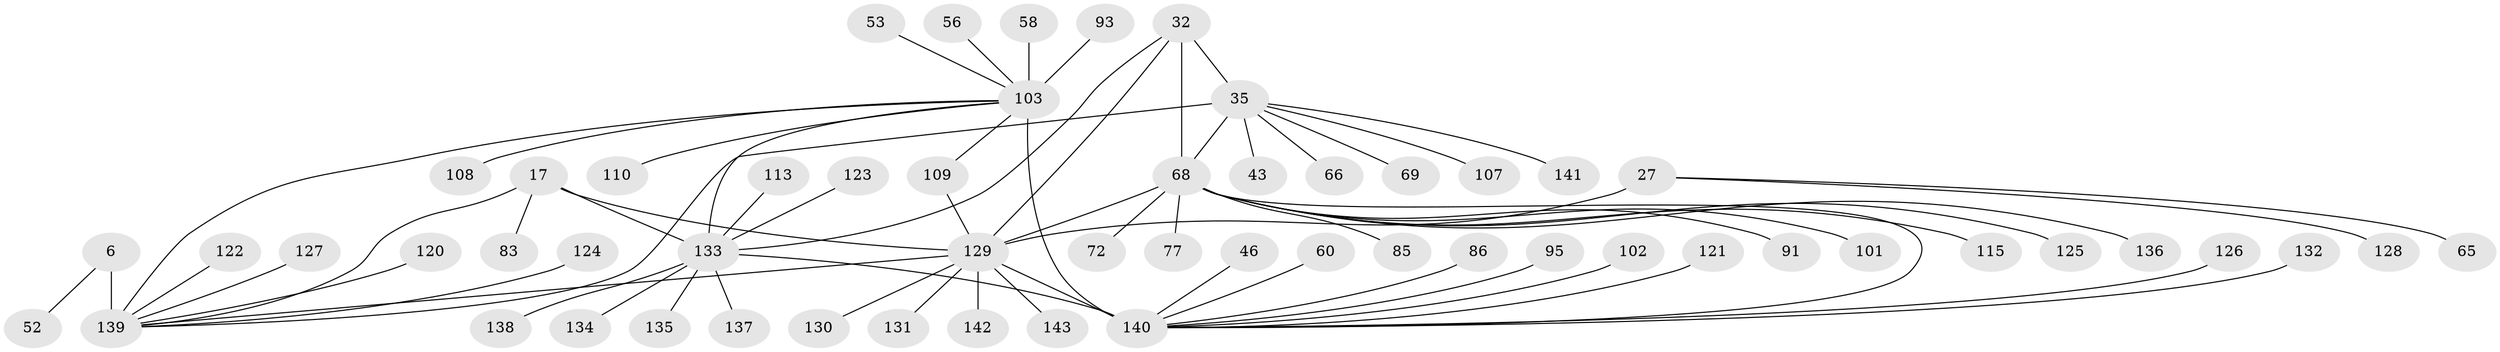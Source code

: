 // original degree distribution, {10: 0.04895104895104895, 13: 0.006993006993006993, 6: 0.006993006993006993, 11: 0.04195804195804196, 7: 0.04195804195804196, 9: 0.04895104895104895, 8: 0.027972027972027972, 14: 0.006993006993006993, 15: 0.006993006993006993, 12: 0.006993006993006993, 1: 0.6223776223776224, 3: 0.013986013986013986, 2: 0.11888111888111888}
// Generated by graph-tools (version 1.1) at 2025/59/03/04/25 21:59:15]
// undirected, 57 vertices, 66 edges
graph export_dot {
graph [start="1"]
  node [color=gray90,style=filled];
  6 [super="+3"];
  17 [super="+16"];
  27 [super="+23"];
  32 [super="+31"];
  35 [super="+30"];
  43;
  46;
  52;
  53;
  56;
  58;
  60;
  65;
  66;
  68 [super="+34+49"];
  69;
  72 [super="+63"];
  77;
  83;
  85;
  86;
  91;
  93;
  95;
  101;
  102;
  103 [super="+11+47"];
  107;
  108;
  109 [super="+97"];
  110 [super="+40"];
  113;
  115;
  120 [super="+88"];
  121;
  122 [super="+116"];
  123;
  124;
  125;
  126;
  127;
  128;
  129 [super="+26+38+41+45+50+55+54+75+28+76+90+105"];
  130;
  131;
  132;
  133 [super="+44+21+48+70+73+74+78+36+62+80+81+87+92+94+96"];
  134;
  135;
  136;
  137;
  138 [super="+104"];
  139 [super="+106+111+117+118+119"];
  140 [super="+114+14"];
  141;
  142;
  143 [super="+61"];
  6 -- 52;
  6 -- 139 [weight=10];
  17 -- 83;
  17 -- 129;
  17 -- 133 [weight=10];
  17 -- 139;
  27 -- 65;
  27 -- 128;
  27 -- 129 [weight=10];
  32 -- 35 [weight=4];
  32 -- 129;
  32 -- 133;
  32 -- 68 [weight=6];
  35 -- 66;
  35 -- 107;
  35 -- 141;
  35 -- 69;
  35 -- 43;
  35 -- 139;
  35 -- 68 [weight=6];
  46 -- 140;
  53 -- 103;
  56 -- 103;
  58 -- 103;
  60 -- 140;
  68 -- 101;
  68 -- 136;
  68 -- 72;
  68 -- 140 [weight=4];
  68 -- 77;
  68 -- 115;
  68 -- 85;
  68 -- 91;
  68 -- 125;
  68 -- 129;
  86 -- 140;
  93 -- 103;
  95 -- 140;
  102 -- 140;
  103 -- 139;
  103 -- 140 [weight=12];
  103 -- 109;
  103 -- 108;
  103 -- 110;
  103 -- 133;
  109 -- 129;
  113 -- 133;
  120 -- 139;
  121 -- 140;
  122 -- 139;
  123 -- 133;
  124 -- 139;
  126 -- 140;
  127 -- 139;
  129 -- 131;
  129 -- 143;
  129 -- 139;
  129 -- 130;
  129 -- 140;
  129 -- 142;
  132 -- 140;
  133 -- 134;
  133 -- 137;
  133 -- 138;
  133 -- 140 [weight=2];
  133 -- 135;
}
